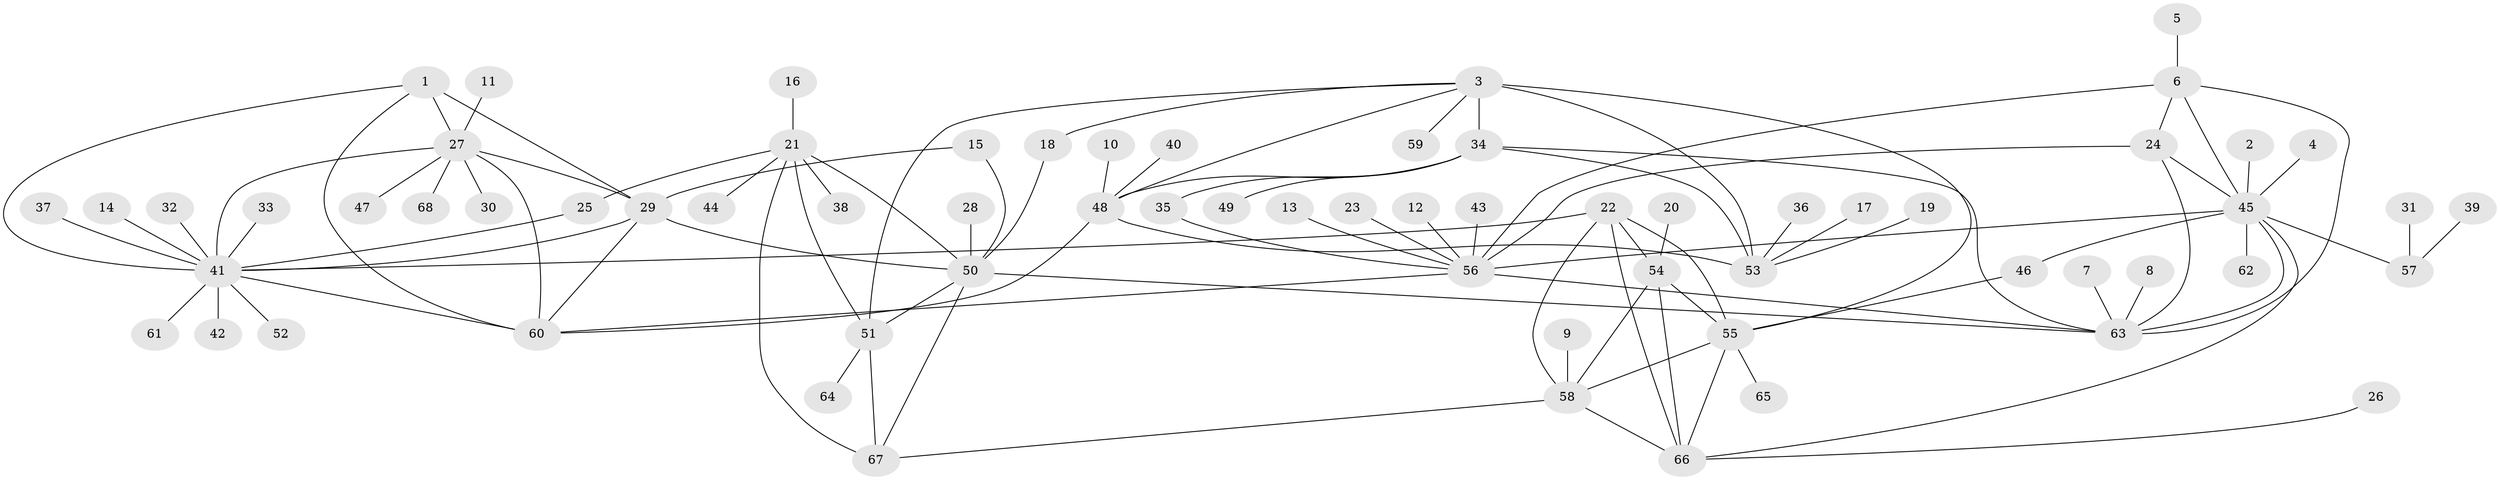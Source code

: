 // original degree distribution, {7: 0.05970149253731343, 8: 0.04477611940298507, 12: 0.014925373134328358, 5: 0.022388059701492536, 13: 0.014925373134328358, 6: 0.014925373134328358, 10: 0.022388059701492536, 9: 0.029850746268656716, 16: 0.007462686567164179, 1: 0.5970149253731343, 3: 0.022388059701492536, 2: 0.14925373134328357}
// Generated by graph-tools (version 1.1) at 2025/02/03/09/25 03:02:48]
// undirected, 68 vertices, 102 edges
graph export_dot {
graph [start="1"]
  node [color=gray90,style=filled];
  1;
  2;
  3;
  4;
  5;
  6;
  7;
  8;
  9;
  10;
  11;
  12;
  13;
  14;
  15;
  16;
  17;
  18;
  19;
  20;
  21;
  22;
  23;
  24;
  25;
  26;
  27;
  28;
  29;
  30;
  31;
  32;
  33;
  34;
  35;
  36;
  37;
  38;
  39;
  40;
  41;
  42;
  43;
  44;
  45;
  46;
  47;
  48;
  49;
  50;
  51;
  52;
  53;
  54;
  55;
  56;
  57;
  58;
  59;
  60;
  61;
  62;
  63;
  64;
  65;
  66;
  67;
  68;
  1 -- 27 [weight=2.0];
  1 -- 29 [weight=1.0];
  1 -- 41 [weight=1.0];
  1 -- 60 [weight=1.0];
  2 -- 45 [weight=1.0];
  3 -- 18 [weight=1.0];
  3 -- 34 [weight=2.0];
  3 -- 48 [weight=2.0];
  3 -- 51 [weight=1.0];
  3 -- 53 [weight=4.0];
  3 -- 55 [weight=1.0];
  3 -- 59 [weight=1.0];
  4 -- 45 [weight=1.0];
  5 -- 6 [weight=1.0];
  6 -- 24 [weight=2.0];
  6 -- 45 [weight=2.0];
  6 -- 56 [weight=2.0];
  6 -- 63 [weight=2.0];
  7 -- 63 [weight=1.0];
  8 -- 63 [weight=1.0];
  9 -- 58 [weight=1.0];
  10 -- 48 [weight=1.0];
  11 -- 27 [weight=1.0];
  12 -- 56 [weight=1.0];
  13 -- 56 [weight=1.0];
  14 -- 41 [weight=1.0];
  15 -- 29 [weight=1.0];
  15 -- 50 [weight=1.0];
  16 -- 21 [weight=1.0];
  17 -- 53 [weight=1.0];
  18 -- 50 [weight=1.0];
  19 -- 53 [weight=1.0];
  20 -- 54 [weight=1.0];
  21 -- 25 [weight=1.0];
  21 -- 38 [weight=1.0];
  21 -- 44 [weight=1.0];
  21 -- 50 [weight=2.0];
  21 -- 51 [weight=4.0];
  21 -- 67 [weight=2.0];
  22 -- 41 [weight=1.0];
  22 -- 54 [weight=1.0];
  22 -- 55 [weight=1.0];
  22 -- 58 [weight=2.0];
  22 -- 66 [weight=1.0];
  23 -- 56 [weight=1.0];
  24 -- 45 [weight=1.0];
  24 -- 56 [weight=1.0];
  24 -- 63 [weight=1.0];
  25 -- 41 [weight=1.0];
  26 -- 66 [weight=1.0];
  27 -- 29 [weight=2.0];
  27 -- 30 [weight=1.0];
  27 -- 41 [weight=2.0];
  27 -- 47 [weight=1.0];
  27 -- 60 [weight=2.0];
  27 -- 68 [weight=1.0];
  28 -- 50 [weight=1.0];
  29 -- 41 [weight=1.0];
  29 -- 50 [weight=1.0];
  29 -- 60 [weight=1.0];
  31 -- 57 [weight=1.0];
  32 -- 41 [weight=1.0];
  33 -- 41 [weight=1.0];
  34 -- 35 [weight=1.0];
  34 -- 48 [weight=1.0];
  34 -- 49 [weight=1.0];
  34 -- 53 [weight=2.0];
  34 -- 63 [weight=2.0];
  35 -- 56 [weight=1.0];
  36 -- 53 [weight=1.0];
  37 -- 41 [weight=1.0];
  39 -- 57 [weight=1.0];
  40 -- 48 [weight=1.0];
  41 -- 42 [weight=1.0];
  41 -- 52 [weight=1.0];
  41 -- 60 [weight=1.0];
  41 -- 61 [weight=1.0];
  43 -- 56 [weight=1.0];
  45 -- 46 [weight=1.0];
  45 -- 56 [weight=1.0];
  45 -- 57 [weight=1.0];
  45 -- 62 [weight=1.0];
  45 -- 63 [weight=1.0];
  45 -- 66 [weight=1.0];
  46 -- 55 [weight=1.0];
  48 -- 53 [weight=2.0];
  48 -- 60 [weight=1.0];
  50 -- 51 [weight=2.0];
  50 -- 63 [weight=1.0];
  50 -- 67 [weight=1.0];
  51 -- 64 [weight=1.0];
  51 -- 67 [weight=2.0];
  54 -- 55 [weight=1.0];
  54 -- 58 [weight=2.0];
  54 -- 66 [weight=1.0];
  55 -- 58 [weight=2.0];
  55 -- 65 [weight=1.0];
  55 -- 66 [weight=1.0];
  56 -- 60 [weight=1.0];
  56 -- 63 [weight=1.0];
  58 -- 66 [weight=2.0];
  58 -- 67 [weight=2.0];
}
